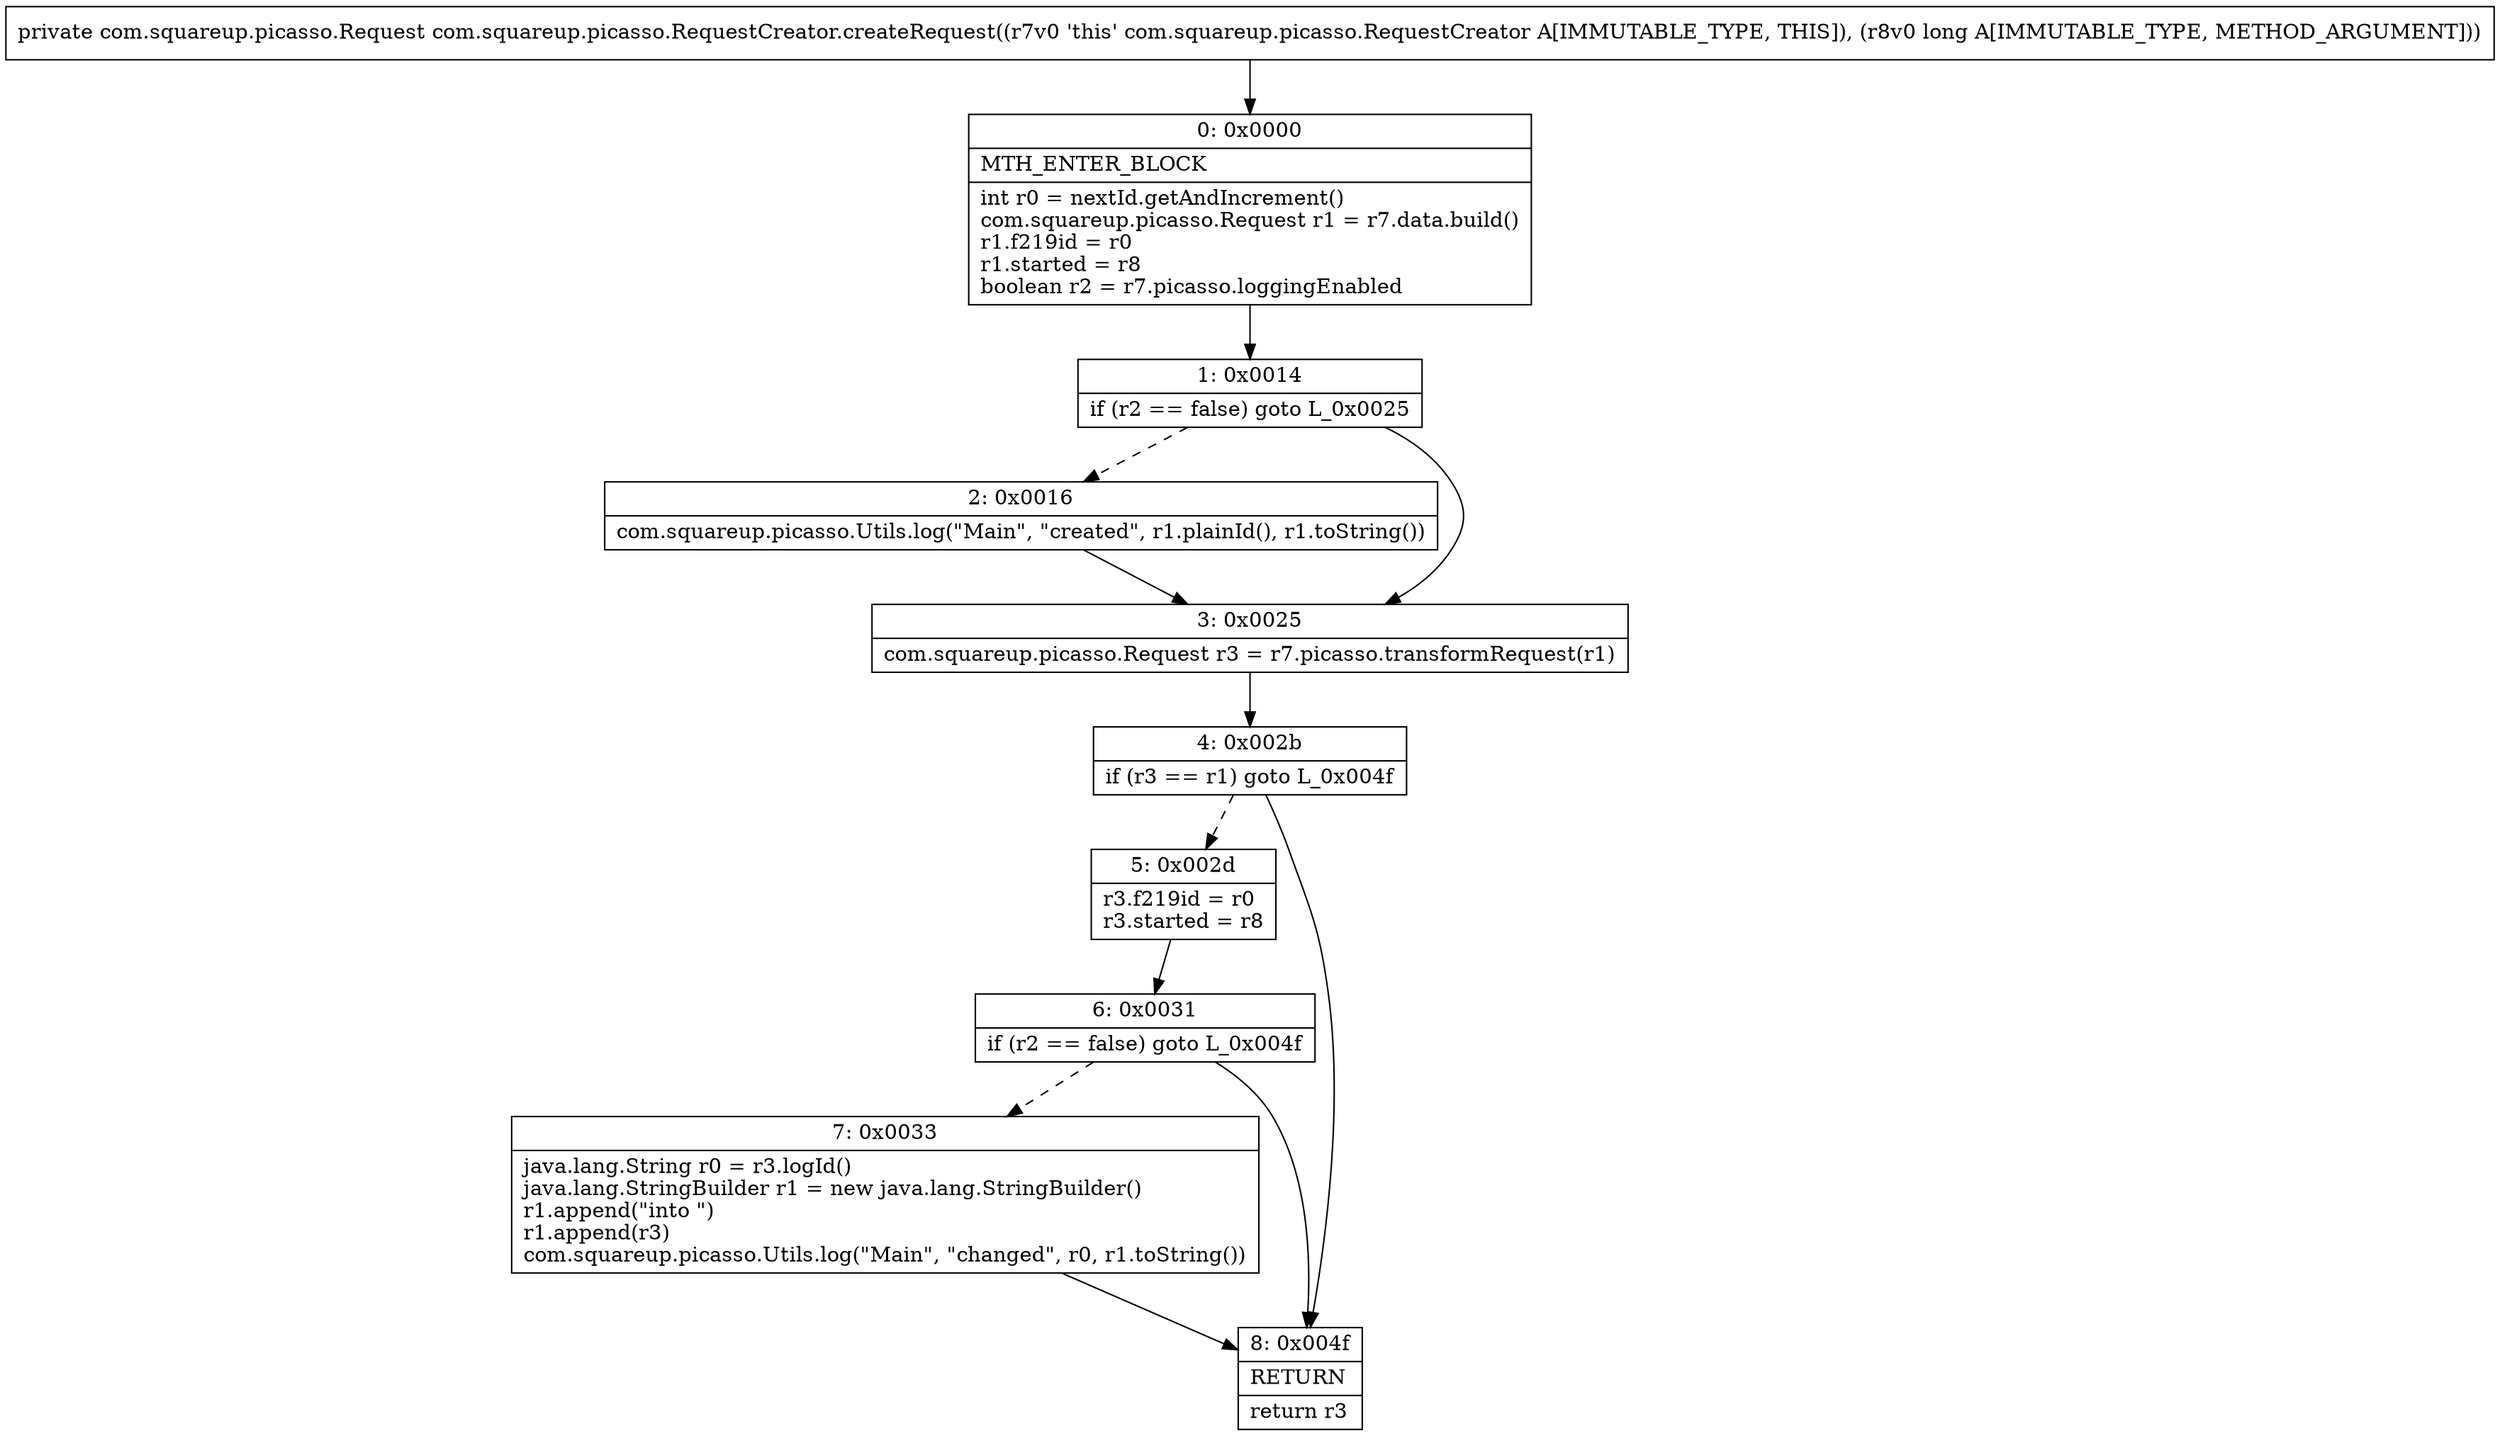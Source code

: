 digraph "CFG forcom.squareup.picasso.RequestCreator.createRequest(J)Lcom\/squareup\/picasso\/Request;" {
Node_0 [shape=record,label="{0\:\ 0x0000|MTH_ENTER_BLOCK\l|int r0 = nextId.getAndIncrement()\lcom.squareup.picasso.Request r1 = r7.data.build()\lr1.f219id = r0\lr1.started = r8\lboolean r2 = r7.picasso.loggingEnabled\l}"];
Node_1 [shape=record,label="{1\:\ 0x0014|if (r2 == false) goto L_0x0025\l}"];
Node_2 [shape=record,label="{2\:\ 0x0016|com.squareup.picasso.Utils.log(\"Main\", \"created\", r1.plainId(), r1.toString())\l}"];
Node_3 [shape=record,label="{3\:\ 0x0025|com.squareup.picasso.Request r3 = r7.picasso.transformRequest(r1)\l}"];
Node_4 [shape=record,label="{4\:\ 0x002b|if (r3 == r1) goto L_0x004f\l}"];
Node_5 [shape=record,label="{5\:\ 0x002d|r3.f219id = r0\lr3.started = r8\l}"];
Node_6 [shape=record,label="{6\:\ 0x0031|if (r2 == false) goto L_0x004f\l}"];
Node_7 [shape=record,label="{7\:\ 0x0033|java.lang.String r0 = r3.logId()\ljava.lang.StringBuilder r1 = new java.lang.StringBuilder()\lr1.append(\"into \")\lr1.append(r3)\lcom.squareup.picasso.Utils.log(\"Main\", \"changed\", r0, r1.toString())\l}"];
Node_8 [shape=record,label="{8\:\ 0x004f|RETURN\l|return r3\l}"];
MethodNode[shape=record,label="{private com.squareup.picasso.Request com.squareup.picasso.RequestCreator.createRequest((r7v0 'this' com.squareup.picasso.RequestCreator A[IMMUTABLE_TYPE, THIS]), (r8v0 long A[IMMUTABLE_TYPE, METHOD_ARGUMENT])) }"];
MethodNode -> Node_0;
Node_0 -> Node_1;
Node_1 -> Node_2[style=dashed];
Node_1 -> Node_3;
Node_2 -> Node_3;
Node_3 -> Node_4;
Node_4 -> Node_5[style=dashed];
Node_4 -> Node_8;
Node_5 -> Node_6;
Node_6 -> Node_7[style=dashed];
Node_6 -> Node_8;
Node_7 -> Node_8;
}

